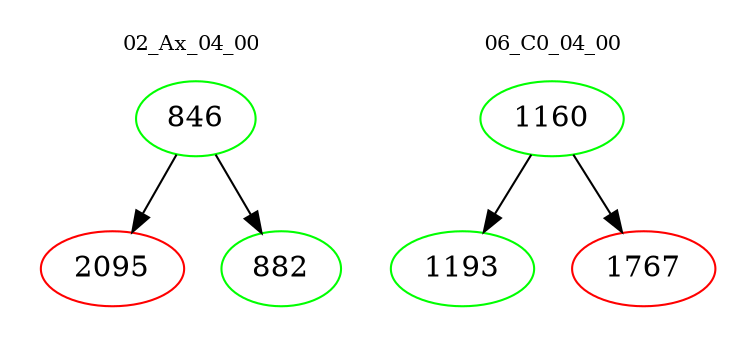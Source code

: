 digraph{
subgraph cluster_0 {
color = white
label = "02_Ax_04_00";
fontsize=10;
T0_846 [label="846", color="green"]
T0_846 -> T0_2095 [color="black"]
T0_2095 [label="2095", color="red"]
T0_846 -> T0_882 [color="black"]
T0_882 [label="882", color="green"]
}
subgraph cluster_1 {
color = white
label = "06_C0_04_00";
fontsize=10;
T1_1160 [label="1160", color="green"]
T1_1160 -> T1_1193 [color="black"]
T1_1193 [label="1193", color="green"]
T1_1160 -> T1_1767 [color="black"]
T1_1767 [label="1767", color="red"]
}
}
